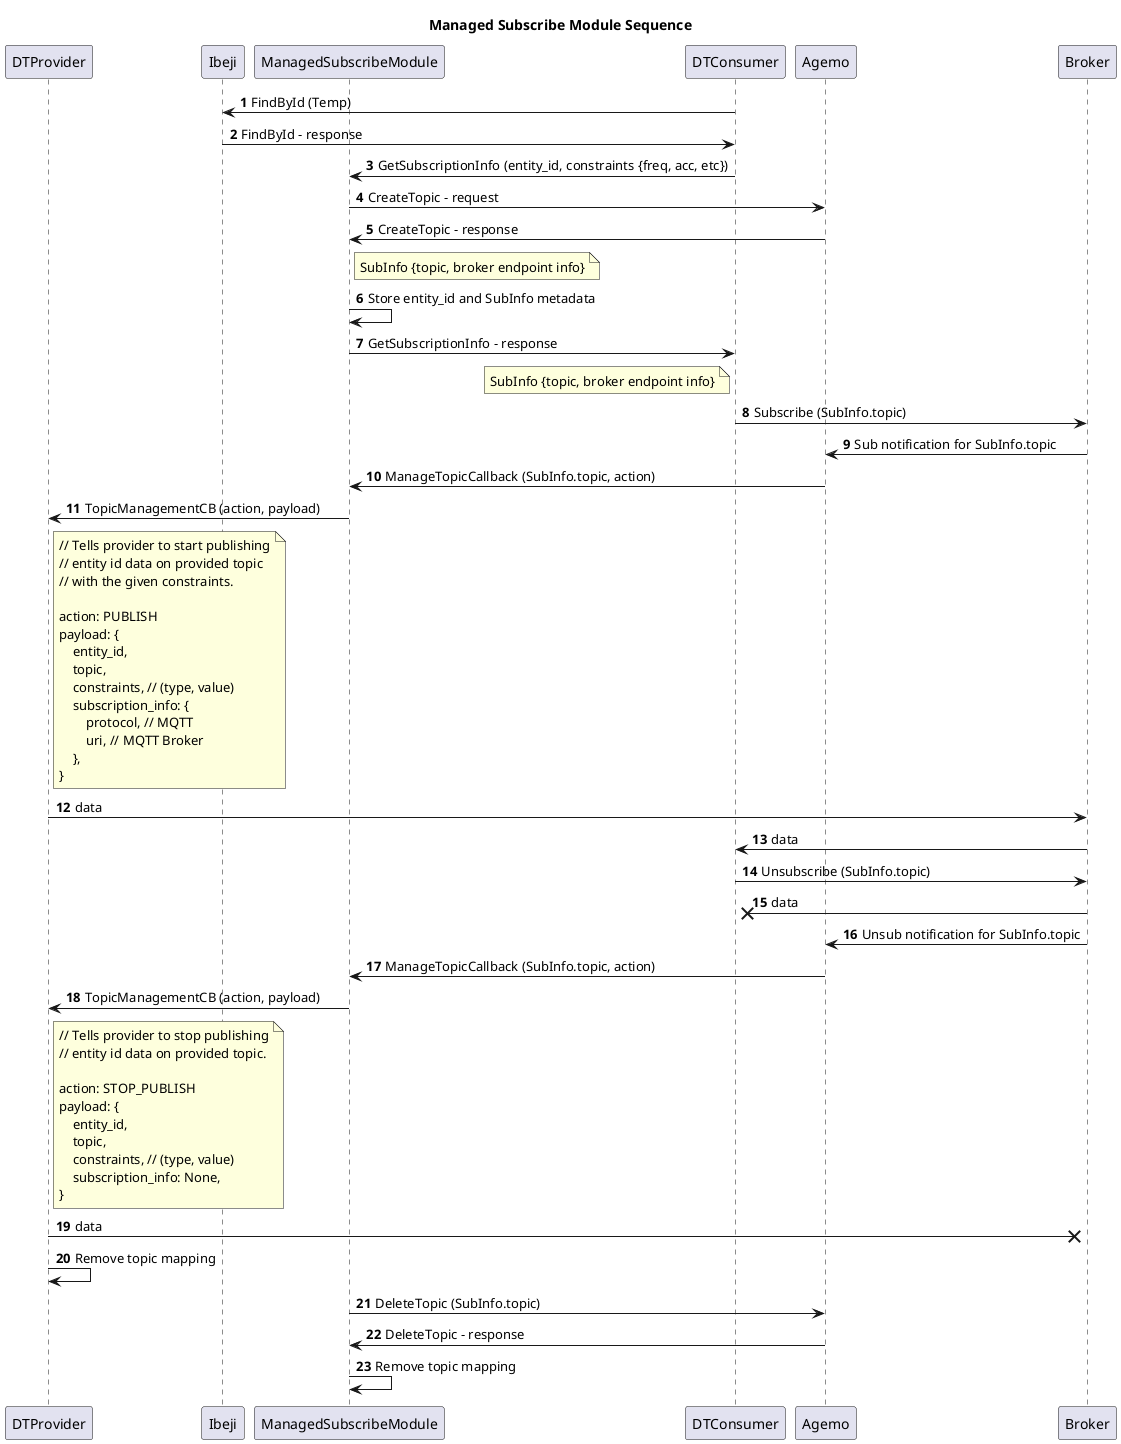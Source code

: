 @startuml Managed Subscribe Module
title Managed Subscribe Module Sequence
participant DTProvider
participant Ibeji
participant ManagedSubscribeModule
participant DTConsumer
participant Agemo
participant Broker

autonumber

DTConsumer -> Ibeji: FindById (Temp)
DTConsumer <- Ibeji: FindById - response
DTConsumer -> ManagedSubscribeModule: GetSubscriptionInfo (entity_id, constraints {freq, acc, etc})
ManagedSubscribeModule -> Agemo: CreateTopic - request
Agemo -> ManagedSubscribeModule: CreateTopic - response
note right of ManagedSubscribeModule: SubInfo {topic, broker endpoint info}
ManagedSubscribeModule -> ManagedSubscribeModule: Store entity_id and SubInfo metadata
ManagedSubscribeModule -> DTConsumer: GetSubscriptionInfo - response
note left of DTConsumer: SubInfo {topic, broker endpoint info}
DTConsumer -> Broker: Subscribe (SubInfo.topic)
Broker -> Agemo: Sub notification for SubInfo.topic
Agemo -> ManagedSubscribeModule: ManageTopicCallback (SubInfo.topic, action)
ManagedSubscribeModule -> DTProvider: TopicManagementCB (action, payload)
note right of DTProvider
// Tells provider to start publishing
// entity id data on provided topic
// with the given constraints.

action: PUBLISH
payload: {
    entity_id,
    topic,
    constraints, // (type, value)
    subscription_info: {
        protocol, // MQTT
        uri, // MQTT Broker
    },
}
end note
DTProvider -> Broker: data
DTConsumer <- Broker : data
DTConsumer -> Broker: Unsubscribe (SubInfo.topic)
DTConsumer x<- Broker: data
Broker -> Agemo: Unsub notification for SubInfo.topic
Agemo -> ManagedSubscribeModule: ManageTopicCallback (SubInfo.topic, action)
DTProvider <- ManagedSubscribeModule: TopicManagementCB (action, payload) 
note right of DTProvider
// Tells provider to stop publishing
// entity id data on provided topic.

action: STOP_PUBLISH
payload: {
    entity_id,
    topic,
    constraints, // (type, value)
    subscription_info: None,
}
end note
DTProvider ->x Broker: data
DTProvider -> DTProvider: Remove topic mapping
ManagedSubscribeModule -> Agemo: DeleteTopic (SubInfo.topic)
ManagedSubscribeModule <- Agemo: DeleteTopic - response
ManagedSubscribeModule -> ManagedSubscribeModule: Remove topic mapping
@enduml
